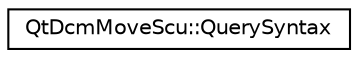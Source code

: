 digraph "Graphical Class Hierarchy"
{
  edge [fontname="Helvetica",fontsize="10",labelfontname="Helvetica",labelfontsize="10"];
  node [fontname="Helvetica",fontsize="10",shape=record];
  rankdir="LR";
  Node1 [label="QtDcmMoveScu::QuerySyntax",height=0.2,width=0.4,color="black", fillcolor="white", style="filled",URL="$structQtDcmMoveScu_1_1QuerySyntax.html"];
}
